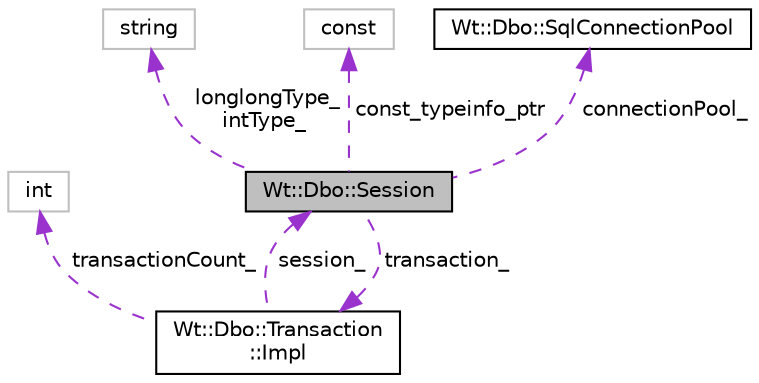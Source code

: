 digraph "Wt::Dbo::Session"
{
 // LATEX_PDF_SIZE
  edge [fontname="Helvetica",fontsize="10",labelfontname="Helvetica",labelfontsize="10"];
  node [fontname="Helvetica",fontsize="10",shape=record];
  Node1 [label="Wt::Dbo::Session",height=0.2,width=0.4,color="black", fillcolor="grey75", style="filled", fontcolor="black",tooltip="A database session."];
  Node2 -> Node1 [dir="back",color="darkorchid3",fontsize="10",style="dashed",label=" transaction_" ,fontname="Helvetica"];
  Node2 [label="Wt::Dbo::Transaction\l::Impl",height=0.2,width=0.4,color="black", fillcolor="white", style="filled",URL="$structWt_1_1Dbo_1_1Transaction_1_1Impl.html",tooltip=" "];
  Node3 -> Node2 [dir="back",color="darkorchid3",fontsize="10",style="dashed",label=" transactionCount_" ,fontname="Helvetica"];
  Node3 [label="int",height=0.2,width=0.4,color="grey75", fillcolor="white", style="filled",tooltip=" "];
  Node1 -> Node2 [dir="back",color="darkorchid3",fontsize="10",style="dashed",label=" session_" ,fontname="Helvetica"];
  Node4 -> Node1 [dir="back",color="darkorchid3",fontsize="10",style="dashed",label=" longlongType_\nintType_" ,fontname="Helvetica"];
  Node4 [label="string",height=0.2,width=0.4,color="grey75", fillcolor="white", style="filled",tooltip=" "];
  Node5 -> Node1 [dir="back",color="darkorchid3",fontsize="10",style="dashed",label=" const_typeinfo_ptr" ,fontname="Helvetica"];
  Node5 [label="const",height=0.2,width=0.4,color="grey75", fillcolor="white", style="filled",tooltip=" "];
  Node6 -> Node1 [dir="back",color="darkorchid3",fontsize="10",style="dashed",label=" connectionPool_" ,fontname="Helvetica"];
  Node6 [label="Wt::Dbo::SqlConnectionPool",height=0.2,width=0.4,color="black", fillcolor="white", style="filled",URL="$classWt_1_1Dbo_1_1SqlConnectionPool.html",tooltip="Abstract base class for a SQL connection pool."];
}

